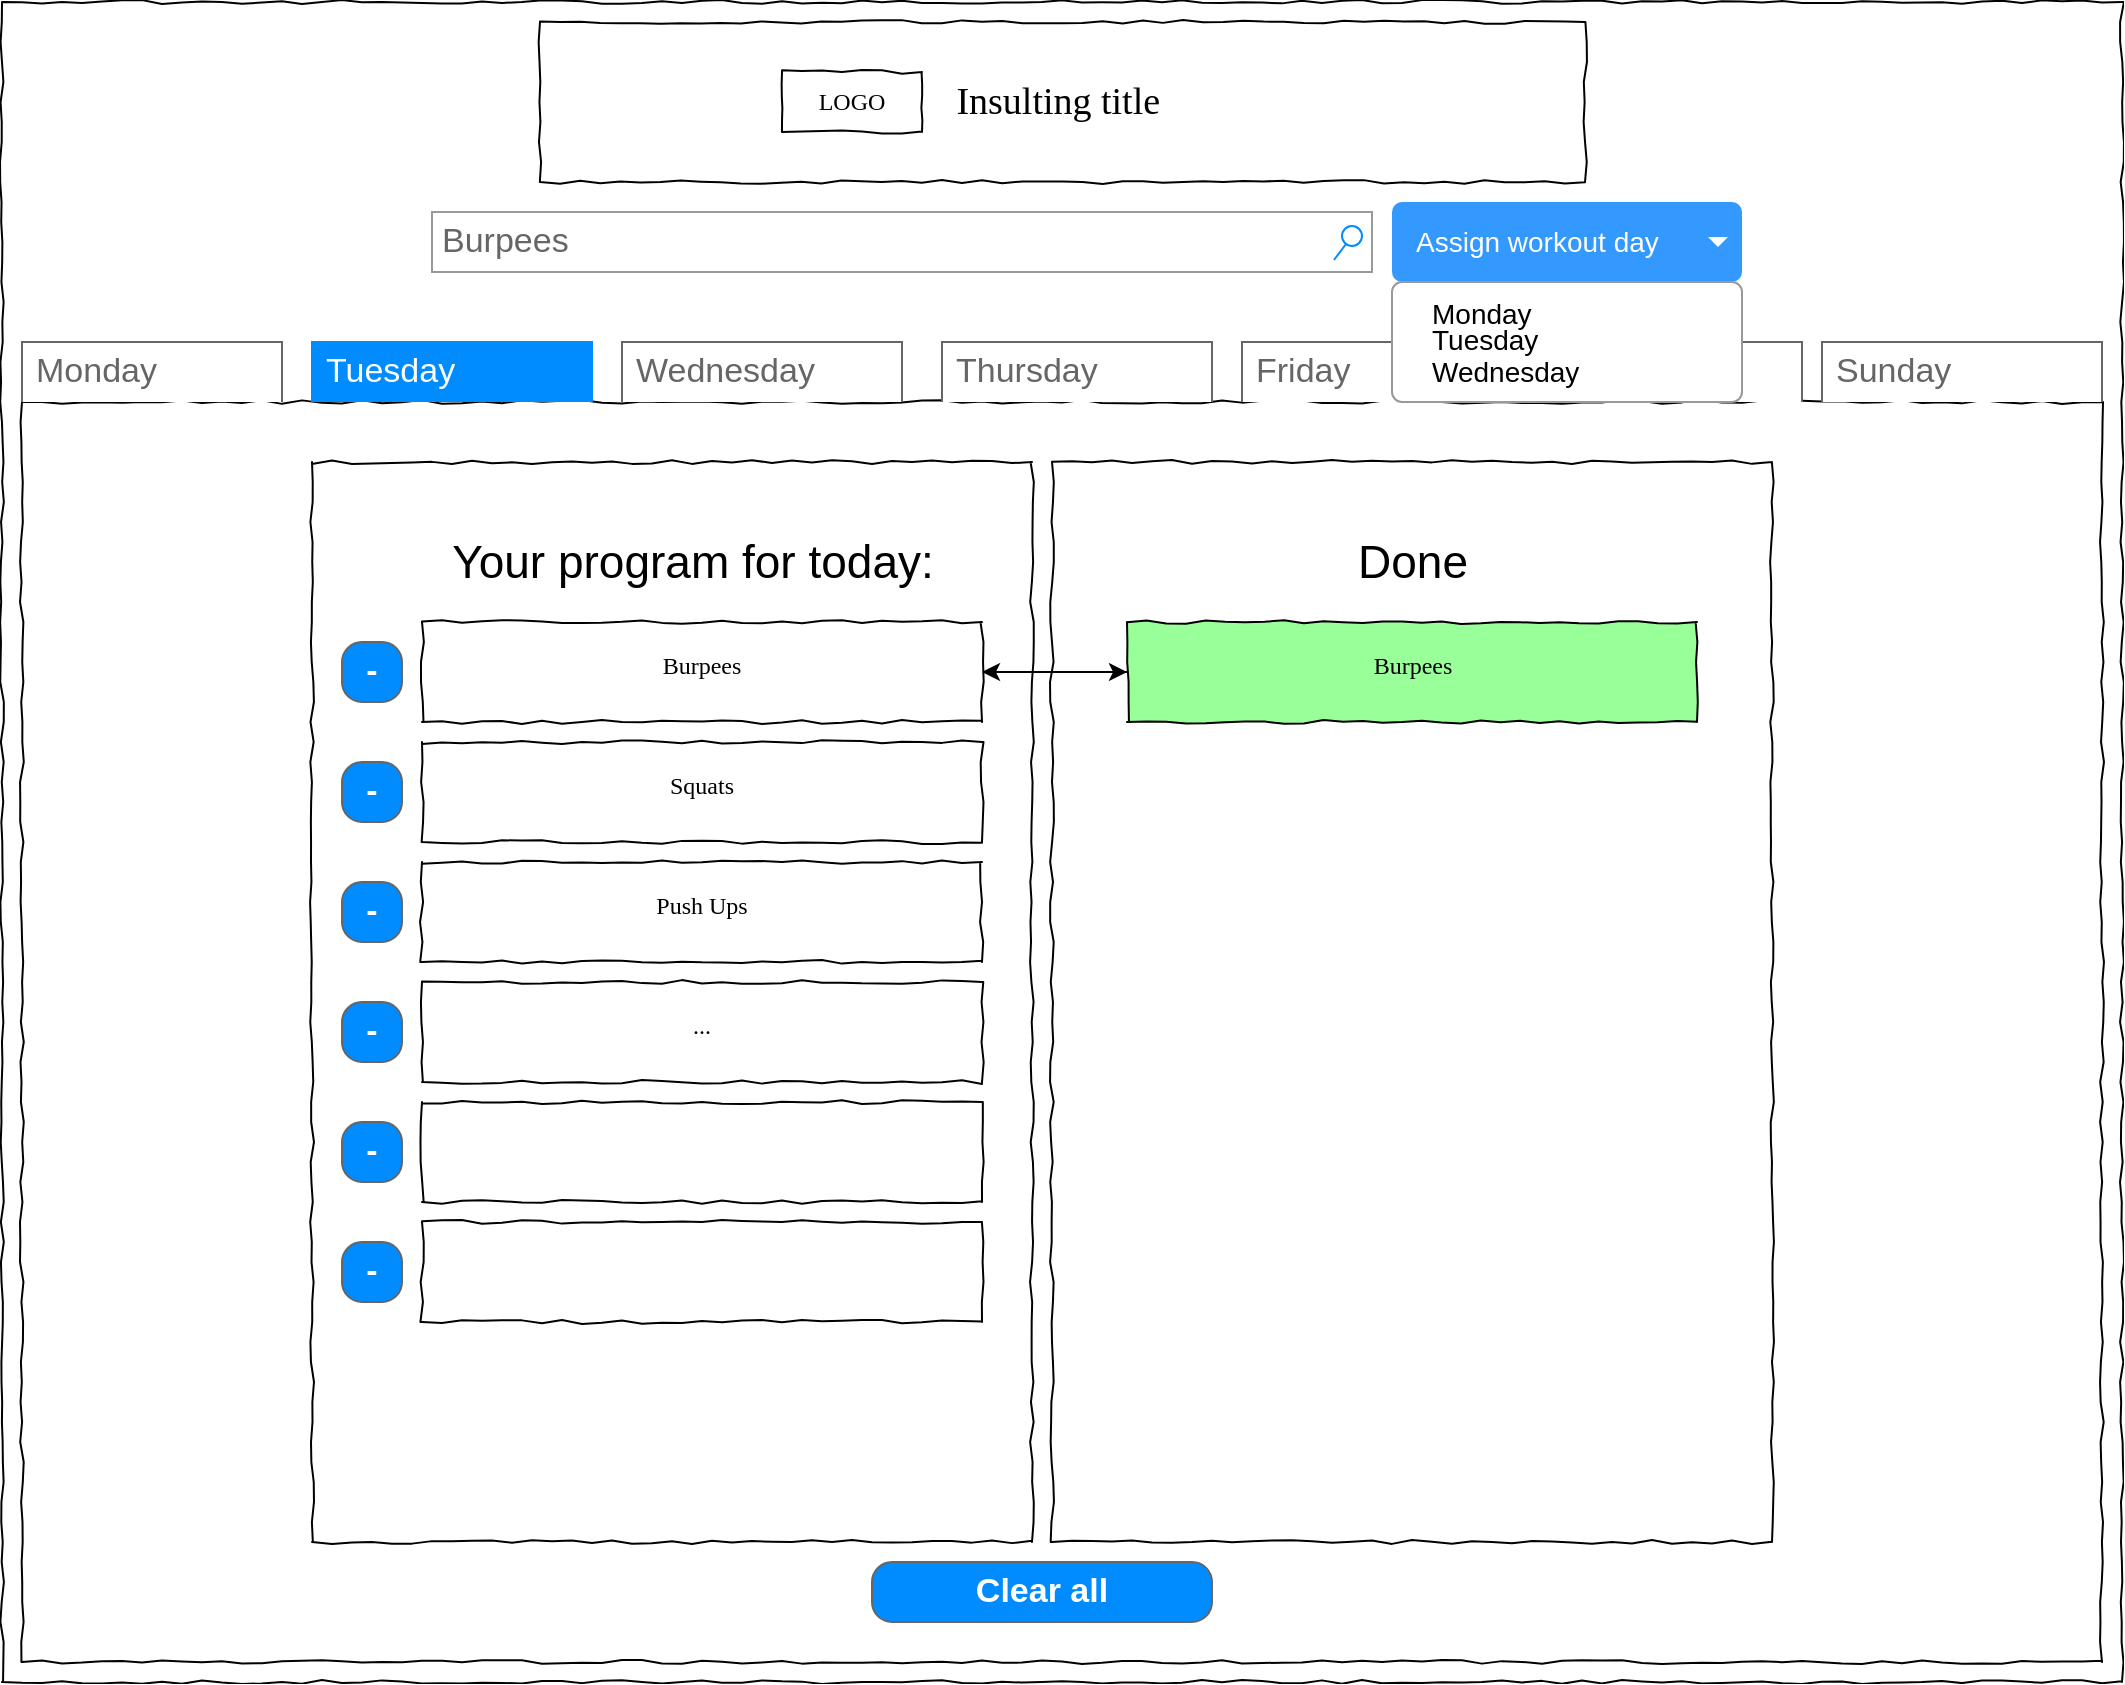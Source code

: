 <mxfile version="14.9.2" type="github">
  <diagram name="Page-1" id="03018318-947c-dd8e-b7a3-06fadd420f32">
    <mxGraphModel dx="1577" dy="1023" grid="1" gridSize="10" guides="1" tooltips="1" connect="1" arrows="1" fold="1" page="1" pageScale="1" pageWidth="1100" pageHeight="850" background="none" math="0" shadow="0">
      <root>
        <mxCell id="0" />
        <mxCell id="1" parent="0" />
        <mxCell id="677b7b8949515195-1" value="" style="whiteSpace=wrap;html=1;rounded=0;shadow=0;labelBackgroundColor=none;strokeColor=#000000;strokeWidth=1;fillColor=none;fontFamily=Verdana;fontSize=12;fontColor=#000000;align=center;comic=1;" parent="1" vertex="1">
          <mxGeometry x="20" y="10" width="1060" height="840" as="geometry" />
        </mxCell>
        <mxCell id="677b7b8949515195-8" value="" style="whiteSpace=wrap;html=1;rounded=0;shadow=0;labelBackgroundColor=none;strokeWidth=1;fillColor=none;fontFamily=Verdana;fontSize=12;align=center;comic=1;" parent="1" vertex="1">
          <mxGeometry x="30" y="210" width="1040" height="630" as="geometry" />
        </mxCell>
        <mxCell id="677b7b8949515195-15" value="&lt;div style=&quot;text-align: justify&quot;&gt;&lt;br&gt;&lt;/div&gt;" style="whiteSpace=wrap;html=1;rounded=0;shadow=0;labelBackgroundColor=none;strokeWidth=1;fillColor=none;fontFamily=Verdana;fontSize=12;align=center;verticalAlign=top;spacing=10;comic=1;" parent="1" vertex="1">
          <mxGeometry x="545" y="240" width="360" height="540" as="geometry" />
        </mxCell>
        <mxCell id="-K3GBrPoszdnwUxqZbLr-2" value="Clear all" style="strokeWidth=1;shadow=0;dashed=0;align=center;html=1;shape=mxgraph.mockup.buttons.button;strokeColor=#666666;fontColor=#ffffff;mainText=;buttonStyle=round;fontSize=17;fontStyle=1;fillColor=#008cff;whiteSpace=wrap;" vertex="1" parent="1">
          <mxGeometry x="455" y="790" width="170" height="30" as="geometry" />
        </mxCell>
        <mxCell id="-K3GBrPoszdnwUxqZbLr-4" value="Burpees" style="strokeWidth=1;shadow=0;dashed=0;align=center;html=1;shape=mxgraph.mockup.forms.searchBox;strokeColor=#999999;mainText=;strokeColor2=#008cff;fontColor=#666666;fontSize=17;align=left;spacingLeft=3;" vertex="1" parent="1">
          <mxGeometry x="235" y="115" width="470" height="30" as="geometry" />
        </mxCell>
        <mxCell id="-K3GBrPoszdnwUxqZbLr-5" value="Monday" style="strokeWidth=1;shadow=0;dashed=0;align=center;html=1;shape=mxgraph.mockup.forms.uRect;fontSize=17;fontColor=#666666;align=left;spacingLeft=5;strokeColor=#666666;" vertex="1" parent="1">
          <mxGeometry x="30" y="180" width="130" height="30" as="geometry" />
        </mxCell>
        <mxCell id="-K3GBrPoszdnwUxqZbLr-6" value="Tuesday" style="strokeWidth=1;shadow=0;dashed=0;align=center;html=1;shape=mxgraph.mockup.forms.uRect;fontSize=17;fontColor=#ffffff;align=left;spacingLeft=5;strokeColor=#008cff;fillColor=#008cff;" vertex="1" parent="1">
          <mxGeometry x="175" y="180" width="140" height="30" as="geometry" />
        </mxCell>
        <mxCell id="-K3GBrPoszdnwUxqZbLr-7" value="Wednesday" style="strokeWidth=1;shadow=0;dashed=0;align=center;html=1;shape=mxgraph.mockup.forms.uRect;fontSize=17;fontColor=#666666;align=left;spacingLeft=5;strokeColor=#666666;" vertex="1" parent="1">
          <mxGeometry x="330" y="180" width="140" height="30" as="geometry" />
        </mxCell>
        <mxCell id="-K3GBrPoszdnwUxqZbLr-9" value="Thursday" style="strokeWidth=1;shadow=0;dashed=0;align=center;html=1;shape=mxgraph.mockup.forms.uRect;fontSize=17;fontColor=#666666;align=left;spacingLeft=5;strokeColor=#666666;" vertex="1" parent="1">
          <mxGeometry x="490" y="180" width="135" height="30" as="geometry" />
        </mxCell>
        <mxCell id="-K3GBrPoszdnwUxqZbLr-10" value="Friday" style="strokeWidth=1;shadow=0;dashed=0;align=center;html=1;shape=mxgraph.mockup.forms.uRect;fontSize=17;fontColor=#666666;align=left;spacingLeft=5;strokeColor=#666666;" vertex="1" parent="1">
          <mxGeometry x="640" y="180" width="130" height="30" as="geometry" />
        </mxCell>
        <mxCell id="-K3GBrPoszdnwUxqZbLr-11" value="Saturday" style="strokeWidth=1;shadow=0;dashed=0;align=center;html=1;shape=mxgraph.mockup.forms.uRect;fontSize=17;fontColor=#666666;align=left;spacingLeft=5;strokeColor=#666666;" vertex="1" parent="1">
          <mxGeometry x="785" y="180" width="135" height="30" as="geometry" />
        </mxCell>
        <mxCell id="-K3GBrPoszdnwUxqZbLr-12" value="Sunday" style="strokeWidth=1;shadow=0;dashed=0;align=center;html=1;shape=mxgraph.mockup.forms.uRect;fontSize=17;fontColor=#666666;align=left;spacingLeft=5;strokeColor=#666666;" vertex="1" parent="1">
          <mxGeometry x="930" y="180" width="140" height="30" as="geometry" />
        </mxCell>
        <mxCell id="-K3GBrPoszdnwUxqZbLr-28" value="Assign workout day" style="html=1;shadow=0;dashed=0;shape=mxgraph.bootstrap.rrect;rSize=5;strokeColor=none;strokeWidth=1;fontColor=#ffffff;whiteSpace=wrap;align=left;verticalAlign=middle;fontStyle=0;fontSize=14;spacingLeft=10;fillColor=#3399FF;" vertex="1" parent="1">
          <mxGeometry x="715" y="110" width="175" height="40" as="geometry" />
        </mxCell>
        <mxCell id="-K3GBrPoszdnwUxqZbLr-29" value="" style="shape=triangle;direction=south;fillColor=#ffffff;strokeColor=none;perimeter=none;" vertex="1" parent="-K3GBrPoszdnwUxqZbLr-28">
          <mxGeometry x="1" y="0.5" width="10" height="5" relative="1" as="geometry">
            <mxPoint x="-17" y="-2.5" as="offset" />
          </mxGeometry>
        </mxCell>
        <mxCell id="-K3GBrPoszdnwUxqZbLr-30" value="" style="html=1;shadow=0;dashed=0;shape=mxgraph.bootstrap.rrect;rSize=5;fillColor=#ffffff;strokeColor=#999999;" vertex="1" parent="1">
          <mxGeometry x="715" y="150" width="175" height="60" as="geometry" />
        </mxCell>
        <mxCell id="-K3GBrPoszdnwUxqZbLr-31" value="Monday" style="fillColor=none;strokeColor=none;align=left;spacing=20;fontSize=14;" vertex="1" parent="-K3GBrPoszdnwUxqZbLr-30">
          <mxGeometry width="170" height="30" relative="1" as="geometry">
            <mxPoint as="offset" />
          </mxGeometry>
        </mxCell>
        <mxCell id="-K3GBrPoszdnwUxqZbLr-32" value="Tuesday" style="fillColor=none;strokeColor=none;align=left;spacing=20;fontSize=14;" vertex="1" parent="-K3GBrPoszdnwUxqZbLr-30">
          <mxGeometry width="170" height="30" relative="1" as="geometry">
            <mxPoint y="13" as="offset" />
          </mxGeometry>
        </mxCell>
        <mxCell id="-K3GBrPoszdnwUxqZbLr-35" value="Wednesday" style="fillColor=none;strokeColor=none;align=left;spacing=20;fontSize=14;" vertex="1" parent="-K3GBrPoszdnwUxqZbLr-30">
          <mxGeometry y="39.997" width="175.0" height="8.295" as="geometry" />
        </mxCell>
        <mxCell id="-K3GBrPoszdnwUxqZbLr-61" value="" style="edgeStyle=orthogonalEdgeStyle;rounded=0;orthogonalLoop=1;jettySize=auto;html=1;" edge="1" parent="1" source="-K3GBrPoszdnwUxqZbLr-40" target="-K3GBrPoszdnwUxqZbLr-58">
          <mxGeometry relative="1" as="geometry" />
        </mxCell>
        <mxCell id="-K3GBrPoszdnwUxqZbLr-40" value="&lt;div style=&quot;text-align: justify&quot;&gt;Burpees&lt;/div&gt;" style="whiteSpace=wrap;html=1;rounded=0;shadow=0;labelBackgroundColor=none;strokeWidth=1;fontFamily=Verdana;fontSize=12;align=center;verticalAlign=top;spacing=10;comic=1;fillColor=#FFFFFF;" vertex="1" parent="1">
          <mxGeometry x="230" y="320" width="280" height="50" as="geometry" />
        </mxCell>
        <mxCell id="-K3GBrPoszdnwUxqZbLr-41" value="&lt;div style=&quot;text-align: justify&quot;&gt;Squats&lt;/div&gt;" style="whiteSpace=wrap;html=1;rounded=0;shadow=0;labelBackgroundColor=none;strokeWidth=1;fillColor=none;fontFamily=Verdana;fontSize=12;align=center;verticalAlign=top;spacing=10;comic=1;" vertex="1" parent="1">
          <mxGeometry x="230" y="380" width="280" height="50" as="geometry" />
        </mxCell>
        <mxCell id="-K3GBrPoszdnwUxqZbLr-42" value="&lt;div style=&quot;text-align: justify&quot;&gt;Push Ups&lt;/div&gt;" style="whiteSpace=wrap;html=1;rounded=0;shadow=0;labelBackgroundColor=none;strokeWidth=1;fillColor=none;fontFamily=Verdana;fontSize=12;align=center;verticalAlign=top;spacing=10;comic=1;" vertex="1" parent="1">
          <mxGeometry x="230" y="440" width="280" height="50" as="geometry" />
        </mxCell>
        <mxCell id="-K3GBrPoszdnwUxqZbLr-43" value="&lt;div style=&quot;text-align: justify&quot;&gt;...&lt;/div&gt;" style="whiteSpace=wrap;html=1;rounded=0;shadow=0;labelBackgroundColor=none;strokeWidth=1;fillColor=none;fontFamily=Verdana;fontSize=12;align=center;verticalAlign=top;spacing=10;comic=1;" vertex="1" parent="1">
          <mxGeometry x="230" y="500" width="280" height="50" as="geometry" />
        </mxCell>
        <mxCell id="-K3GBrPoszdnwUxqZbLr-44" value="&lt;div style=&quot;text-align: justify&quot;&gt;&lt;br&gt;&lt;/div&gt;" style="whiteSpace=wrap;html=1;rounded=0;shadow=0;labelBackgroundColor=none;strokeWidth=1;fillColor=none;fontFamily=Verdana;fontSize=12;align=center;verticalAlign=top;spacing=10;comic=1;" vertex="1" parent="1">
          <mxGeometry x="230" y="560" width="280" height="50" as="geometry" />
        </mxCell>
        <mxCell id="-K3GBrPoszdnwUxqZbLr-45" value="&lt;div style=&quot;text-align: justify&quot;&gt;&lt;br&gt;&lt;/div&gt;" style="whiteSpace=wrap;html=1;rounded=0;shadow=0;labelBackgroundColor=none;strokeWidth=1;fillColor=none;fontFamily=Verdana;fontSize=12;align=center;verticalAlign=top;spacing=10;comic=1;" vertex="1" parent="1">
          <mxGeometry x="230" y="620" width="280" height="50" as="geometry" />
        </mxCell>
        <mxCell id="-K3GBrPoszdnwUxqZbLr-46" value="&lt;font style=&quot;font-size: 23px&quot;&gt;Your program for today:&lt;/font&gt;" style="text;html=1;resizable=0;autosize=1;align=center;verticalAlign=middle;points=[];fillColor=none;strokeColor=none;rounded=0;" vertex="1" parent="1">
          <mxGeometry x="235" y="280" width="260" height="20" as="geometry" />
        </mxCell>
        <mxCell id="-K3GBrPoszdnwUxqZbLr-53" value="&lt;div style=&quot;text-align: justify&quot;&gt;LOGO&lt;/div&gt;" style="whiteSpace=wrap;html=1;rounded=0;shadow=0;labelBackgroundColor=none;strokeWidth=1;fillColor=none;fontFamily=Verdana;fontSize=12;align=center;verticalAlign=middle;spacing=10;comic=1;" vertex="1" parent="1">
          <mxGeometry x="410" y="45" width="70" height="30" as="geometry" />
        </mxCell>
        <mxCell id="-K3GBrPoszdnwUxqZbLr-54" value="&lt;div style=&quot;text-align: justify&quot;&gt;&lt;font style=&quot;font-size: 19px&quot;&gt;Insulting title&amp;nbsp;&lt;/font&gt;&lt;/div&gt;" style="whiteSpace=wrap;html=1;rounded=0;shadow=0;labelBackgroundColor=none;strokeWidth=1;fillColor=none;fontFamily=Verdana;fontSize=12;align=center;verticalAlign=middle;spacing=10;comic=1;" vertex="1" parent="1">
          <mxGeometry x="289" y="20" width="522.5" height="80" as="geometry" />
        </mxCell>
        <mxCell id="-K3GBrPoszdnwUxqZbLr-56" value="&lt;div style=&quot;text-align: justify&quot;&gt;&lt;br&gt;&lt;/div&gt;" style="whiteSpace=wrap;html=1;rounded=0;shadow=0;labelBackgroundColor=none;strokeWidth=1;fillColor=none;fontFamily=Verdana;fontSize=12;align=center;verticalAlign=top;spacing=10;comic=1;" vertex="1" parent="1">
          <mxGeometry x="175" y="240" width="360" height="540" as="geometry" />
        </mxCell>
        <mxCell id="-K3GBrPoszdnwUxqZbLr-57" value="&lt;font style=&quot;font-size: 23px&quot;&gt;Done&lt;/font&gt;" style="text;html=1;resizable=0;autosize=1;align=center;verticalAlign=middle;points=[];fillColor=none;strokeColor=none;rounded=0;" vertex="1" parent="1">
          <mxGeometry x="690" y="280" width="70" height="20" as="geometry" />
        </mxCell>
        <mxCell id="-K3GBrPoszdnwUxqZbLr-67" value="" style="edgeStyle=orthogonalEdgeStyle;rounded=0;orthogonalLoop=1;jettySize=auto;html=1;entryX=1;entryY=0.5;entryDx=0;entryDy=0;" edge="1" parent="1" source="-K3GBrPoszdnwUxqZbLr-58" target="-K3GBrPoszdnwUxqZbLr-40">
          <mxGeometry relative="1" as="geometry" />
        </mxCell>
        <mxCell id="-K3GBrPoszdnwUxqZbLr-58" value="&lt;div style=&quot;text-align: justify&quot;&gt;Burpees&lt;/div&gt;" style="whiteSpace=wrap;html=1;rounded=0;shadow=0;labelBackgroundColor=none;strokeWidth=1;fontFamily=Verdana;fontSize=12;align=center;verticalAlign=top;spacing=10;comic=1;fillColor=#99FF99;" vertex="1" parent="1">
          <mxGeometry x="582.5" y="320" width="285" height="50" as="geometry" />
        </mxCell>
        <mxCell id="-K3GBrPoszdnwUxqZbLr-74" value="-" style="strokeWidth=1;shadow=0;dashed=0;align=center;html=1;shape=mxgraph.mockup.buttons.button;strokeColor=#666666;fontColor=#ffffff;mainText=;buttonStyle=round;fontSize=17;fontStyle=1;fillColor=#008cff;whiteSpace=wrap;" vertex="1" parent="1">
          <mxGeometry x="190" y="330" width="30" height="30" as="geometry" />
        </mxCell>
        <mxCell id="-K3GBrPoszdnwUxqZbLr-75" value="-" style="strokeWidth=1;shadow=0;dashed=0;align=center;html=1;shape=mxgraph.mockup.buttons.button;strokeColor=#666666;fontColor=#ffffff;mainText=;buttonStyle=round;fontSize=17;fontStyle=1;fillColor=#008cff;whiteSpace=wrap;" vertex="1" parent="1">
          <mxGeometry x="190" y="390" width="30" height="30" as="geometry" />
        </mxCell>
        <mxCell id="-K3GBrPoszdnwUxqZbLr-76" value="-" style="strokeWidth=1;shadow=0;dashed=0;align=center;html=1;shape=mxgraph.mockup.buttons.button;strokeColor=#666666;fontColor=#ffffff;mainText=;buttonStyle=round;fontSize=17;fontStyle=1;fillColor=#008cff;whiteSpace=wrap;" vertex="1" parent="1">
          <mxGeometry x="190" y="450" width="30" height="30" as="geometry" />
        </mxCell>
        <mxCell id="-K3GBrPoszdnwUxqZbLr-77" value="-" style="strokeWidth=1;shadow=0;dashed=0;align=center;html=1;shape=mxgraph.mockup.buttons.button;strokeColor=#666666;fontColor=#ffffff;mainText=;buttonStyle=round;fontSize=17;fontStyle=1;fillColor=#008cff;whiteSpace=wrap;" vertex="1" parent="1">
          <mxGeometry x="190" y="510" width="30" height="30" as="geometry" />
        </mxCell>
        <mxCell id="-K3GBrPoszdnwUxqZbLr-78" value="-" style="strokeWidth=1;shadow=0;dashed=0;align=center;html=1;shape=mxgraph.mockup.buttons.button;strokeColor=#666666;fontColor=#ffffff;mainText=;buttonStyle=round;fontSize=17;fontStyle=1;fillColor=#008cff;whiteSpace=wrap;" vertex="1" parent="1">
          <mxGeometry x="190" y="570" width="30" height="30" as="geometry" />
        </mxCell>
        <mxCell id="-K3GBrPoszdnwUxqZbLr-79" value="-" style="strokeWidth=1;shadow=0;dashed=0;align=center;html=1;shape=mxgraph.mockup.buttons.button;strokeColor=#666666;fontColor=#ffffff;mainText=;buttonStyle=round;fontSize=17;fontStyle=1;fillColor=#008cff;whiteSpace=wrap;" vertex="1" parent="1">
          <mxGeometry x="190" y="630" width="30" height="30" as="geometry" />
        </mxCell>
      </root>
    </mxGraphModel>
  </diagram>
</mxfile>
